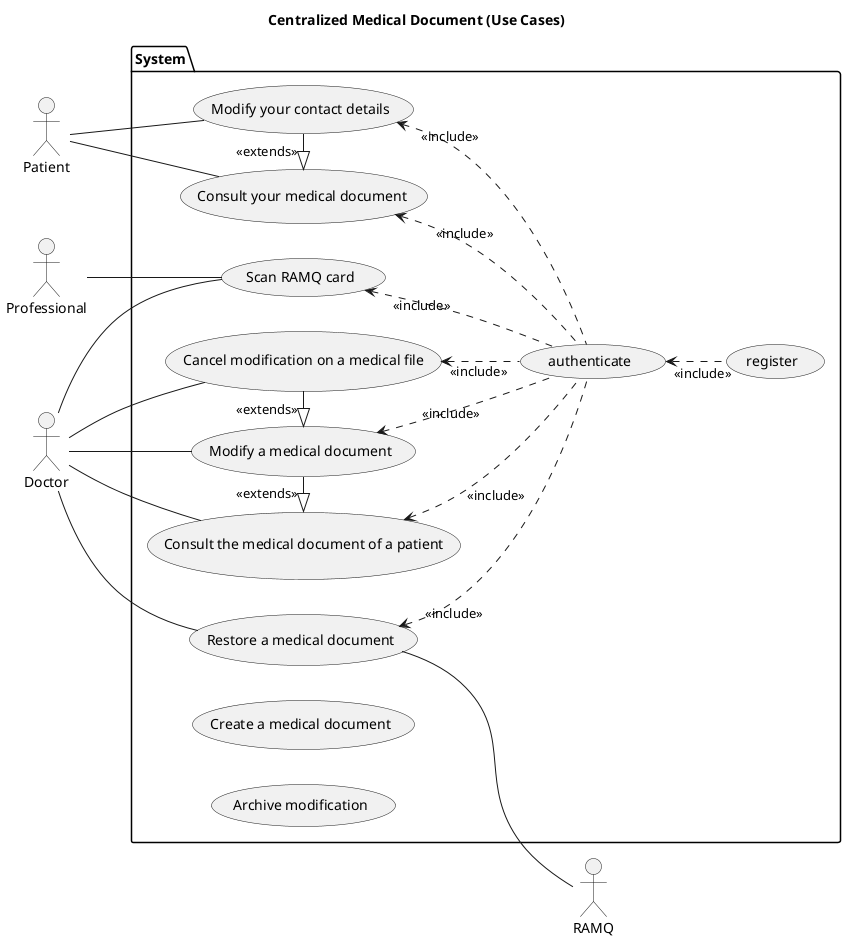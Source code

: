 @startuml
title **Centralized Medical Document** (Use Cases)
left to right direction

:Patient: as P
:Professional: as PF
:Doctor: as D
:RAMQ: as R



package System{
        usecase "register" as RE
        usecase "authenticate" as A
        usecase "Consult your medical document" as CSD
        usecase "Modify your contact details" as MSC
        usecase "Scan RAMQ card" as SC
        usecase "Consult the medical document of a patient" as CUD
        usecase "Modify a medical document" as MD
        usecase "Cancel modification on a medical file" as AMD
        usecase "Restore a medical document" as RD
        usecase "Create a medical document" as CD
        usecase "Archive modification" as AD

}
A "<<include>>"<.. RE
P -- MSC
MSC "<<include>>" <.. A
MSC "<<extends>>" -left-|> CSD
P -- CSD
CSD "<<include>>" <.. A
D -- CUD
CUD "<<include>>" <.. A
D -- MD
MD "<<include>>" <.. A
D -- AMD
AMD "<<include>>" <.. A
D -- RD
RD "<<include>>" <.. A
R -up- RD
D -- SC
SC "<<include>>" <.. A
PF -- SC
AMD "<<extends>>" -left-|> MD
MD "<<extends>>" -left-|> CUD

@enduml